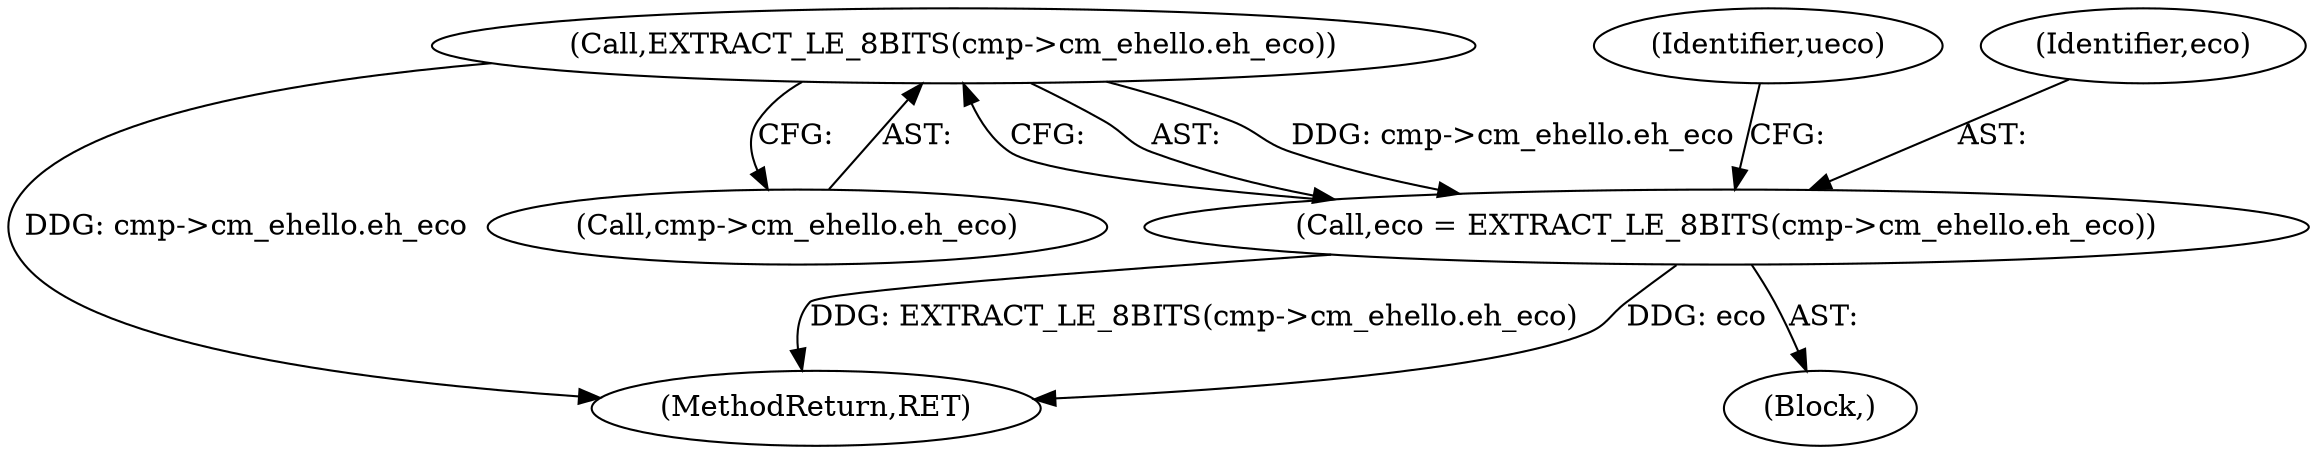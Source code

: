 digraph "0_tcpdump_c6e0531b5def26ecf912e8de6ade86cbdaed3751_0@pointer" {
"1000578" [label="(Call,EXTRACT_LE_8BITS(cmp->cm_ehello.eh_eco))"];
"1000576" [label="(Call,eco = EXTRACT_LE_8BITS(cmp->cm_ehello.eh_eco))"];
"1000722" [label="(MethodReturn,RET)"];
"1000585" [label="(Identifier,ueco)"];
"1000578" [label="(Call,EXTRACT_LE_8BITS(cmp->cm_ehello.eh_eco))"];
"1000579" [label="(Call,cmp->cm_ehello.eh_eco)"];
"1000146" [label="(Block,)"];
"1000577" [label="(Identifier,eco)"];
"1000576" [label="(Call,eco = EXTRACT_LE_8BITS(cmp->cm_ehello.eh_eco))"];
"1000578" -> "1000576"  [label="AST: "];
"1000578" -> "1000579"  [label="CFG: "];
"1000579" -> "1000578"  [label="AST: "];
"1000576" -> "1000578"  [label="CFG: "];
"1000578" -> "1000722"  [label="DDG: cmp->cm_ehello.eh_eco"];
"1000578" -> "1000576"  [label="DDG: cmp->cm_ehello.eh_eco"];
"1000576" -> "1000146"  [label="AST: "];
"1000577" -> "1000576"  [label="AST: "];
"1000585" -> "1000576"  [label="CFG: "];
"1000576" -> "1000722"  [label="DDG: eco"];
"1000576" -> "1000722"  [label="DDG: EXTRACT_LE_8BITS(cmp->cm_ehello.eh_eco)"];
}

